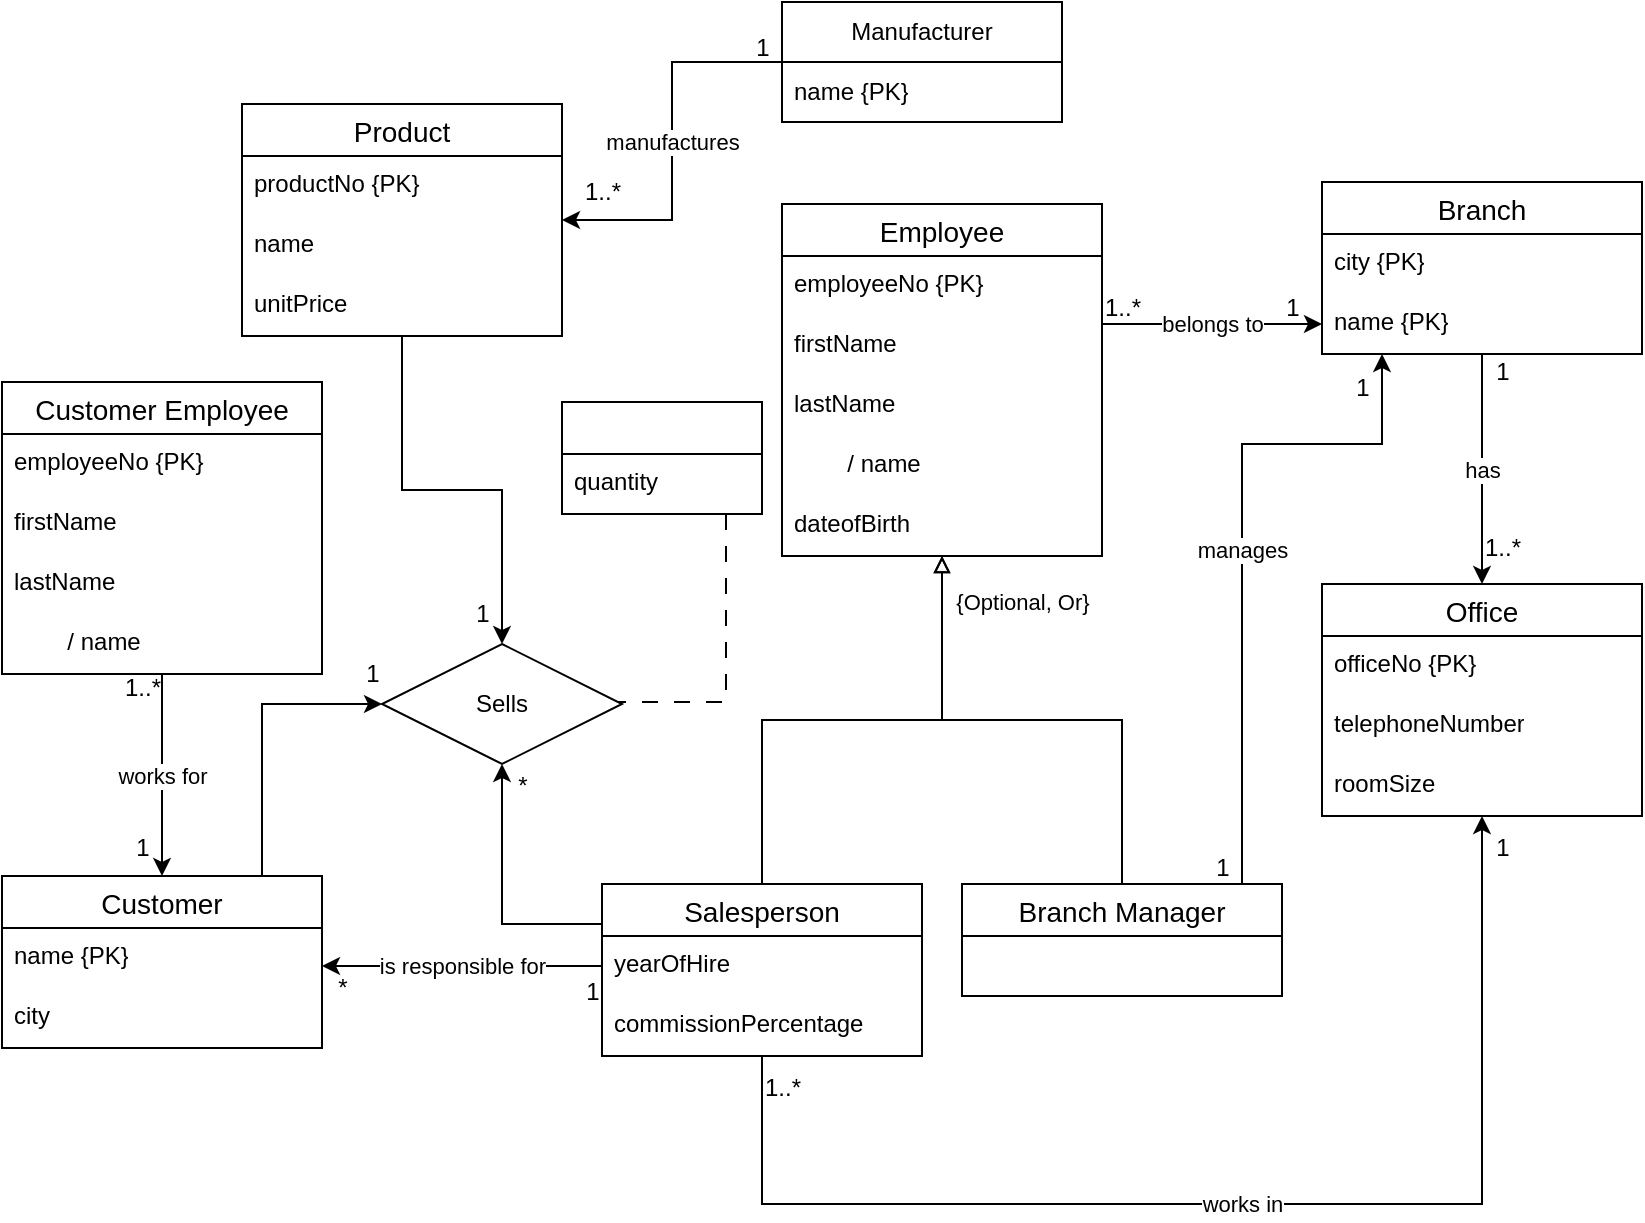 <mxfile version="24.8.6">
  <diagram id="R2lEEEUBdFMjLlhIrx00" name="Page-1">
    <mxGraphModel dx="679" dy="772" grid="1" gridSize="10" guides="1" tooltips="1" connect="1" arrows="1" fold="1" page="0" pageScale="1" pageWidth="850" pageHeight="1100" math="0" shadow="0" extFonts="Permanent Marker^https://fonts.googleapis.com/css?family=Permanent+Marker">
      <root>
        <mxCell id="0" />
        <mxCell id="1" parent="0" />
        <mxCell id="euC8J88ZWMYubrAlpnpI-62" value="has" style="edgeStyle=elbowEdgeStyle;rounded=0;orthogonalLoop=1;jettySize=auto;elbow=vertical;html=1;" parent="1" source="euC8J88ZWMYubrAlpnpI-3" target="euC8J88ZWMYubrAlpnpI-58" edge="1">
          <mxGeometry relative="1" as="geometry" />
        </mxCell>
        <mxCell id="euC8J88ZWMYubrAlpnpI-3" value="Branch" style="swimlane;fontStyle=0;childLayout=stackLayout;horizontal=1;startSize=26;horizontalStack=0;resizeParent=1;resizeParentMax=0;resizeLast=0;collapsible=1;marginBottom=0;align=center;fontSize=14;" parent="1" vertex="1">
          <mxGeometry x="670" y="40" width="160" height="86" as="geometry" />
        </mxCell>
        <mxCell id="euC8J88ZWMYubrAlpnpI-4" value="city {PK}" style="text;strokeColor=none;fillColor=none;spacingLeft=4;spacingRight=4;overflow=hidden;rotatable=0;points=[[0,0.5],[1,0.5]];portConstraint=eastwest;fontSize=12;whiteSpace=wrap;html=1;" parent="euC8J88ZWMYubrAlpnpI-3" vertex="1">
          <mxGeometry y="26" width="160" height="30" as="geometry" />
        </mxCell>
        <mxCell id="euC8J88ZWMYubrAlpnpI-6" value="name {PK}" style="text;strokeColor=none;fillColor=none;spacingLeft=4;spacingRight=4;overflow=hidden;rotatable=0;points=[[0,0.5],[1,0.5]];portConstraint=eastwest;fontSize=12;whiteSpace=wrap;html=1;" parent="euC8J88ZWMYubrAlpnpI-3" vertex="1">
          <mxGeometry y="56" width="160" height="30" as="geometry" />
        </mxCell>
        <mxCell id="euC8J88ZWMYubrAlpnpI-53" value="belongs to" style="edgeStyle=elbowEdgeStyle;rounded=0;orthogonalLoop=1;jettySize=auto;elbow=vertical;html=1;" parent="1" source="euC8J88ZWMYubrAlpnpI-20" target="euC8J88ZWMYubrAlpnpI-3" edge="1">
          <mxGeometry relative="1" as="geometry">
            <Array as="points">
              <mxPoint x="605" y="111" />
            </Array>
          </mxGeometry>
        </mxCell>
        <mxCell id="euC8J88ZWMYubrAlpnpI-20" value="Employee" style="swimlane;fontStyle=0;childLayout=stackLayout;horizontal=1;startSize=26;horizontalStack=0;resizeParent=1;resizeParentMax=0;resizeLast=0;collapsible=1;marginBottom=0;align=center;fontSize=14;" parent="1" vertex="1">
          <mxGeometry x="400" y="51" width="160" height="176" as="geometry" />
        </mxCell>
        <mxCell id="euC8J88ZWMYubrAlpnpI-64" value="employeeNo {PK}" style="text;strokeColor=none;fillColor=none;spacingLeft=4;spacingRight=4;overflow=hidden;rotatable=0;points=[[0,0.5],[1,0.5]];portConstraint=eastwest;fontSize=12;whiteSpace=wrap;html=1;" parent="euC8J88ZWMYubrAlpnpI-20" vertex="1">
          <mxGeometry y="26" width="160" height="30" as="geometry" />
        </mxCell>
        <mxCell id="euC8J88ZWMYubrAlpnpI-22" value="firstName" style="text;strokeColor=none;fillColor=none;spacingLeft=4;spacingRight=4;overflow=hidden;rotatable=0;points=[[0,0.5],[1,0.5]];portConstraint=eastwest;fontSize=12;whiteSpace=wrap;html=1;" parent="euC8J88ZWMYubrAlpnpI-20" vertex="1">
          <mxGeometry y="56" width="160" height="30" as="geometry" />
        </mxCell>
        <mxCell id="euC8J88ZWMYubrAlpnpI-23" value="lastName" style="text;strokeColor=none;fillColor=none;spacingLeft=4;spacingRight=4;overflow=hidden;rotatable=0;points=[[0,0.5],[1,0.5]];portConstraint=eastwest;fontSize=12;whiteSpace=wrap;html=1;" parent="euC8J88ZWMYubrAlpnpI-20" vertex="1">
          <mxGeometry y="86" width="160" height="30" as="geometry" />
        </mxCell>
        <mxCell id="euC8J88ZWMYubrAlpnpI-63" value="&lt;span style=&quot;white-space: pre;&quot;&gt;&#x9;&lt;/span&gt;/ name" style="text;strokeColor=none;fillColor=none;spacingLeft=4;spacingRight=4;overflow=hidden;rotatable=0;points=[[0,0.5],[1,0.5]];portConstraint=eastwest;fontSize=12;whiteSpace=wrap;html=1;" parent="euC8J88ZWMYubrAlpnpI-20" vertex="1">
          <mxGeometry y="116" width="160" height="30" as="geometry" />
        </mxCell>
        <mxCell id="euC8J88ZWMYubrAlpnpI-65" value="dateofBirth" style="text;strokeColor=none;fillColor=none;spacingLeft=4;spacingRight=4;overflow=hidden;rotatable=0;points=[[0,0.5],[1,0.5]];portConstraint=eastwest;fontSize=12;whiteSpace=wrap;html=1;" parent="euC8J88ZWMYubrAlpnpI-20" vertex="1">
          <mxGeometry y="146" width="160" height="30" as="geometry" />
        </mxCell>
        <mxCell id="euC8J88ZWMYubrAlpnpI-35" style="edgeStyle=orthogonalEdgeStyle;rounded=0;orthogonalLoop=1;jettySize=auto;html=1;endArrow=block;endFill=0;" parent="1" source="euC8J88ZWMYubrAlpnpI-24" target="euC8J88ZWMYubrAlpnpI-20" edge="1">
          <mxGeometry relative="1" as="geometry">
            <mxPoint x="450" y="381.0" as="targetPoint" />
          </mxGeometry>
        </mxCell>
        <mxCell id="Vvzqq9-5pMk_CkmVVHlE-1" value="manages" style="edgeStyle=orthogonalEdgeStyle;rounded=0;orthogonalLoop=1;jettySize=auto;html=1;" parent="1" source="euC8J88ZWMYubrAlpnpI-24" target="euC8J88ZWMYubrAlpnpI-3" edge="1">
          <mxGeometry relative="1" as="geometry">
            <Array as="points">
              <mxPoint x="630" y="171" />
              <mxPoint x="700" y="171" />
            </Array>
          </mxGeometry>
        </mxCell>
        <mxCell id="euC8J88ZWMYubrAlpnpI-24" value="Branch Manager" style="swimlane;fontStyle=0;childLayout=stackLayout;horizontal=1;startSize=26;horizontalStack=0;resizeParent=1;resizeParentMax=0;resizeLast=0;collapsible=1;marginBottom=0;align=center;fontSize=14;" parent="1" vertex="1">
          <mxGeometry x="490" y="391" width="160" height="56" as="geometry" />
        </mxCell>
        <mxCell id="euC8J88ZWMYubrAlpnpI-34" value="{Optional, Or}" style="edgeStyle=orthogonalEdgeStyle;rounded=0;orthogonalLoop=1;jettySize=auto;html=1;endArrow=block;endFill=0;" parent="1" source="euC8J88ZWMYubrAlpnpI-28" target="euC8J88ZWMYubrAlpnpI-20" edge="1">
          <mxGeometry x="0.818" y="-40" relative="1" as="geometry">
            <mxPoint x="450" y="381.0" as="targetPoint" />
            <mxPoint as="offset" />
          </mxGeometry>
        </mxCell>
        <mxCell id="euC8J88ZWMYubrAlpnpI-67" value="works in" style="edgeStyle=elbowEdgeStyle;rounded=0;orthogonalLoop=1;jettySize=auto;elbow=vertical;html=1;" parent="1" source="euC8J88ZWMYubrAlpnpI-28" target="euC8J88ZWMYubrAlpnpI-58" edge="1">
          <mxGeometry relative="1" as="geometry">
            <mxPoint x="440.0" y="507.0" as="sourcePoint" />
            <mxPoint x="750.0" y="387.0" as="targetPoint" />
            <Array as="points">
              <mxPoint x="750" y="551" />
            </Array>
          </mxGeometry>
        </mxCell>
        <mxCell id="euC8J88ZWMYubrAlpnpI-74" value="is responsible for" style="edgeStyle=elbowEdgeStyle;rounded=0;orthogonalLoop=1;jettySize=auto;elbow=vertical;html=1;" parent="1" source="euC8J88ZWMYubrAlpnpI-28" target="euC8J88ZWMYubrAlpnpI-70" edge="1">
          <mxGeometry relative="1" as="geometry" />
        </mxCell>
        <mxCell id="euC8J88ZWMYubrAlpnpI-91" style="edgeStyle=elbowEdgeStyle;rounded=0;orthogonalLoop=1;jettySize=auto;elbow=vertical;html=1;" parent="1" source="euC8J88ZWMYubrAlpnpI-28" target="euC8J88ZWMYubrAlpnpI-89" edge="1">
          <mxGeometry relative="1" as="geometry">
            <Array as="points">
              <mxPoint x="260" y="411" />
            </Array>
          </mxGeometry>
        </mxCell>
        <mxCell id="euC8J88ZWMYubrAlpnpI-28" value="Salesperson" style="swimlane;fontStyle=0;childLayout=stackLayout;horizontal=1;startSize=26;horizontalStack=0;resizeParent=1;resizeParentMax=0;resizeLast=0;collapsible=1;marginBottom=0;align=center;fontSize=14;" parent="1" vertex="1">
          <mxGeometry x="310" y="391" width="160" height="86" as="geometry" />
        </mxCell>
        <mxCell id="euC8J88ZWMYubrAlpnpI-30" value="yearOfHire" style="text;strokeColor=none;fillColor=none;spacingLeft=4;spacingRight=4;overflow=hidden;rotatable=0;points=[[0,0.5],[1,0.5]];portConstraint=eastwest;fontSize=12;whiteSpace=wrap;html=1;" parent="euC8J88ZWMYubrAlpnpI-28" vertex="1">
          <mxGeometry y="26" width="160" height="30" as="geometry" />
        </mxCell>
        <mxCell id="euC8J88ZWMYubrAlpnpI-31" value="commissionPercentage" style="text;strokeColor=none;fillColor=none;spacingLeft=4;spacingRight=4;overflow=hidden;rotatable=0;points=[[0,0.5],[1,0.5]];portConstraint=eastwest;fontSize=12;whiteSpace=wrap;html=1;" parent="euC8J88ZWMYubrAlpnpI-28" vertex="1">
          <mxGeometry y="56" width="160" height="30" as="geometry" />
        </mxCell>
        <mxCell id="euC8J88ZWMYubrAlpnpI-58" value="Office" style="swimlane;fontStyle=0;childLayout=stackLayout;horizontal=1;startSize=26;horizontalStack=0;resizeParent=1;resizeParentMax=0;resizeLast=0;collapsible=1;marginBottom=0;align=center;fontSize=14;" parent="1" vertex="1">
          <mxGeometry x="670" y="241" width="160" height="116" as="geometry" />
        </mxCell>
        <mxCell id="euC8J88ZWMYubrAlpnpI-59" value="officeNo {PK}" style="text;strokeColor=none;fillColor=none;spacingLeft=4;spacingRight=4;overflow=hidden;rotatable=0;points=[[0,0.5],[1,0.5]];portConstraint=eastwest;fontSize=12;whiteSpace=wrap;html=1;" parent="euC8J88ZWMYubrAlpnpI-58" vertex="1">
          <mxGeometry y="26" width="160" height="30" as="geometry" />
        </mxCell>
        <mxCell id="euC8J88ZWMYubrAlpnpI-60" value="telephoneNumber" style="text;strokeColor=none;fillColor=none;spacingLeft=4;spacingRight=4;overflow=hidden;rotatable=0;points=[[0,0.5],[1,0.5]];portConstraint=eastwest;fontSize=12;whiteSpace=wrap;html=1;" parent="euC8J88ZWMYubrAlpnpI-58" vertex="1">
          <mxGeometry y="56" width="160" height="30" as="geometry" />
        </mxCell>
        <mxCell id="euC8J88ZWMYubrAlpnpI-66" value="roomSize" style="text;strokeColor=none;fillColor=none;spacingLeft=4;spacingRight=4;overflow=hidden;rotatable=0;points=[[0,0.5],[1,0.5]];portConstraint=eastwest;fontSize=12;whiteSpace=wrap;html=1;" parent="euC8J88ZWMYubrAlpnpI-58" vertex="1">
          <mxGeometry y="86" width="160" height="30" as="geometry" />
        </mxCell>
        <mxCell id="SGbg-Hxvqbd924DOJlkf-22" style="edgeStyle=orthogonalEdgeStyle;rounded=0;orthogonalLoop=1;jettySize=auto;html=1;" edge="1" parent="1" source="euC8J88ZWMYubrAlpnpI-70" target="euC8J88ZWMYubrAlpnpI-89">
          <mxGeometry relative="1" as="geometry">
            <Array as="points">
              <mxPoint x="140" y="301" />
            </Array>
          </mxGeometry>
        </mxCell>
        <mxCell id="euC8J88ZWMYubrAlpnpI-70" value="Customer" style="swimlane;fontStyle=0;childLayout=stackLayout;horizontal=1;startSize=26;horizontalStack=0;resizeParent=1;resizeParentMax=0;resizeLast=0;collapsible=1;marginBottom=0;align=center;fontSize=14;" parent="1" vertex="1">
          <mxGeometry x="10" y="387" width="160" height="86" as="geometry" />
        </mxCell>
        <mxCell id="euC8J88ZWMYubrAlpnpI-72" value="name {PK}" style="text;strokeColor=none;fillColor=none;spacingLeft=4;spacingRight=4;overflow=hidden;rotatable=0;points=[[0,0.5],[1,0.5]];portConstraint=eastwest;fontSize=12;whiteSpace=wrap;html=1;" parent="euC8J88ZWMYubrAlpnpI-70" vertex="1">
          <mxGeometry y="26" width="160" height="30" as="geometry" />
        </mxCell>
        <mxCell id="euC8J88ZWMYubrAlpnpI-71" value="city" style="text;strokeColor=none;fillColor=none;spacingLeft=4;spacingRight=4;overflow=hidden;rotatable=0;points=[[0,0.5],[1,0.5]];portConstraint=eastwest;fontSize=12;whiteSpace=wrap;html=1;" parent="euC8J88ZWMYubrAlpnpI-70" vertex="1">
          <mxGeometry y="56" width="160" height="30" as="geometry" />
        </mxCell>
        <mxCell id="euC8J88ZWMYubrAlpnpI-80" value="works for" style="edgeStyle=elbowEdgeStyle;rounded=0;orthogonalLoop=1;jettySize=auto;elbow=vertical;html=1;" parent="1" source="euC8J88ZWMYubrAlpnpI-75" target="euC8J88ZWMYubrAlpnpI-70" edge="1">
          <mxGeometry relative="1" as="geometry" />
        </mxCell>
        <mxCell id="euC8J88ZWMYubrAlpnpI-75" value="Customer Employee" style="swimlane;fontStyle=0;childLayout=stackLayout;horizontal=1;startSize=26;horizontalStack=0;resizeParent=1;resizeParentMax=0;resizeLast=0;collapsible=1;marginBottom=0;align=center;fontSize=14;" parent="1" vertex="1">
          <mxGeometry x="10" y="140" width="160" height="146" as="geometry" />
        </mxCell>
        <mxCell id="euC8J88ZWMYubrAlpnpI-99" value="employeeNo {PK}" style="text;strokeColor=none;fillColor=none;spacingLeft=4;spacingRight=4;overflow=hidden;rotatable=0;points=[[0,0.5],[1,0.5]];portConstraint=eastwest;fontSize=12;whiteSpace=wrap;html=1;" parent="euC8J88ZWMYubrAlpnpI-75" vertex="1">
          <mxGeometry y="26" width="160" height="30" as="geometry" />
        </mxCell>
        <mxCell id="euC8J88ZWMYubrAlpnpI-81" value="firstName" style="text;strokeColor=none;fillColor=none;spacingLeft=4;spacingRight=4;overflow=hidden;rotatable=0;points=[[0,0.5],[1,0.5]];portConstraint=eastwest;fontSize=12;whiteSpace=wrap;html=1;" parent="euC8J88ZWMYubrAlpnpI-75" vertex="1">
          <mxGeometry y="56" width="160" height="30" as="geometry" />
        </mxCell>
        <mxCell id="euC8J88ZWMYubrAlpnpI-82" value="lastName" style="text;strokeColor=none;fillColor=none;spacingLeft=4;spacingRight=4;overflow=hidden;rotatable=0;points=[[0,0.5],[1,0.5]];portConstraint=eastwest;fontSize=12;whiteSpace=wrap;html=1;" parent="euC8J88ZWMYubrAlpnpI-75" vertex="1">
          <mxGeometry y="86" width="160" height="30" as="geometry" />
        </mxCell>
        <mxCell id="euC8J88ZWMYubrAlpnpI-83" value="&lt;span style=&quot;white-space: pre;&quot;&gt;&#x9;&lt;/span&gt;/ name" style="text;strokeColor=none;fillColor=none;spacingLeft=4;spacingRight=4;overflow=hidden;rotatable=0;points=[[0,0.5],[1,0.5]];portConstraint=eastwest;fontSize=12;whiteSpace=wrap;html=1;" parent="euC8J88ZWMYubrAlpnpI-75" vertex="1">
          <mxGeometry y="116" width="160" height="30" as="geometry" />
        </mxCell>
        <mxCell id="euC8J88ZWMYubrAlpnpI-90" style="edgeStyle=elbowEdgeStyle;rounded=0;orthogonalLoop=1;jettySize=auto;elbow=vertical;html=1;" parent="1" source="euC8J88ZWMYubrAlpnpI-84" target="euC8J88ZWMYubrAlpnpI-89" edge="1">
          <mxGeometry relative="1" as="geometry" />
        </mxCell>
        <mxCell id="euC8J88ZWMYubrAlpnpI-84" value="Product" style="swimlane;fontStyle=0;childLayout=stackLayout;horizontal=1;startSize=26;horizontalStack=0;resizeParent=1;resizeParentMax=0;resizeLast=0;collapsible=1;marginBottom=0;align=center;fontSize=14;" parent="1" vertex="1">
          <mxGeometry x="130" y="1" width="160" height="116" as="geometry" />
        </mxCell>
        <mxCell id="euC8J88ZWMYubrAlpnpI-85" value="productNo {PK}" style="text;strokeColor=none;fillColor=none;spacingLeft=4;spacingRight=4;overflow=hidden;rotatable=0;points=[[0,0.5],[1,0.5]];portConstraint=eastwest;fontSize=12;whiteSpace=wrap;html=1;" parent="euC8J88ZWMYubrAlpnpI-84" vertex="1">
          <mxGeometry y="26" width="160" height="30" as="geometry" />
        </mxCell>
        <mxCell id="euC8J88ZWMYubrAlpnpI-86" value="name" style="text;strokeColor=none;fillColor=none;spacingLeft=4;spacingRight=4;overflow=hidden;rotatable=0;points=[[0,0.5],[1,0.5]];portConstraint=eastwest;fontSize=12;whiteSpace=wrap;html=1;" parent="euC8J88ZWMYubrAlpnpI-84" vertex="1">
          <mxGeometry y="56" width="160" height="30" as="geometry" />
        </mxCell>
        <mxCell id="euC8J88ZWMYubrAlpnpI-87" value="unitPrice" style="text;strokeColor=none;fillColor=none;spacingLeft=4;spacingRight=4;overflow=hidden;rotatable=0;points=[[0,0.5],[1,0.5]];portConstraint=eastwest;fontSize=12;whiteSpace=wrap;html=1;" parent="euC8J88ZWMYubrAlpnpI-84" vertex="1">
          <mxGeometry y="86" width="160" height="30" as="geometry" />
        </mxCell>
        <mxCell id="euC8J88ZWMYubrAlpnpI-89" value="Sells" style="shape=rhombus;perimeter=rhombusPerimeter;whiteSpace=wrap;html=1;align=center;" parent="1" vertex="1">
          <mxGeometry x="200" y="271" width="120" height="60" as="geometry" />
        </mxCell>
        <mxCell id="euC8J88ZWMYubrAlpnpI-98" style="edgeStyle=elbowEdgeStyle;rounded=0;orthogonalLoop=1;jettySize=auto;elbow=vertical;html=1;dashed=1;dashPattern=8 8;endArrow=none;endFill=0;startArrow=none;startFill=0;" parent="1" source="euC8J88ZWMYubrAlpnpI-93" target="euC8J88ZWMYubrAlpnpI-89" edge="1">
          <mxGeometry relative="1" as="geometry">
            <mxPoint x="372" y="206" as="sourcePoint" />
            <mxPoint x="360.0" y="300" as="targetPoint" />
            <Array as="points">
              <mxPoint x="372" y="300" />
            </Array>
          </mxGeometry>
        </mxCell>
        <mxCell id="euC8J88ZWMYubrAlpnpI-93" value="" style="swimlane;fontStyle=0;childLayout=stackLayout;horizontal=1;startSize=26;horizontalStack=0;resizeParent=1;resizeParentMax=0;resizeLast=0;collapsible=1;marginBottom=0;align=center;fontSize=14;" parent="1" vertex="1">
          <mxGeometry x="290" y="150" width="100" height="56" as="geometry" />
        </mxCell>
        <mxCell id="euC8J88ZWMYubrAlpnpI-94" value="quantity" style="text;strokeColor=none;fillColor=none;spacingLeft=4;spacingRight=4;overflow=hidden;rotatable=0;points=[[0,0.5],[1,0.5]];portConstraint=eastwest;fontSize=12;whiteSpace=wrap;html=1;" parent="euC8J88ZWMYubrAlpnpI-93" vertex="1">
          <mxGeometry y="26" width="100" height="30" as="geometry" />
        </mxCell>
        <mxCell id="SGbg-Hxvqbd924DOJlkf-7" value="manufactures" style="edgeStyle=orthogonalEdgeStyle;rounded=0;orthogonalLoop=1;jettySize=auto;html=1;" edge="1" parent="1" source="SGbg-Hxvqbd924DOJlkf-2" target="euC8J88ZWMYubrAlpnpI-84">
          <mxGeometry relative="1" as="geometry" />
        </mxCell>
        <mxCell id="SGbg-Hxvqbd924DOJlkf-2" value="Manufacturer" style="swimlane;fontStyle=0;childLayout=stackLayout;horizontal=1;startSize=30;horizontalStack=0;resizeParent=1;resizeParentMax=0;resizeLast=0;collapsible=1;marginBottom=0;whiteSpace=wrap;html=1;" vertex="1" parent="1">
          <mxGeometry x="400" y="-50" width="140" height="60" as="geometry" />
        </mxCell>
        <mxCell id="SGbg-Hxvqbd924DOJlkf-3" value="name {PK}" style="text;strokeColor=none;fillColor=none;align=left;verticalAlign=middle;spacingLeft=4;spacingRight=4;overflow=hidden;points=[[0,0.5],[1,0.5]];portConstraint=eastwest;rotatable=0;whiteSpace=wrap;html=1;" vertex="1" parent="SGbg-Hxvqbd924DOJlkf-2">
          <mxGeometry y="30" width="140" height="30" as="geometry" />
        </mxCell>
        <mxCell id="SGbg-Hxvqbd924DOJlkf-8" value="1" style="text;html=1;align=center;verticalAlign=middle;resizable=0;points=[];autosize=1;strokeColor=none;fillColor=none;" vertex="1" parent="1">
          <mxGeometry x="375" y="-42" width="30" height="30" as="geometry" />
        </mxCell>
        <mxCell id="SGbg-Hxvqbd924DOJlkf-9" value="1..*" style="text;html=1;align=center;verticalAlign=middle;resizable=0;points=[];autosize=1;strokeColor=none;fillColor=none;" vertex="1" parent="1">
          <mxGeometry x="290" y="30" width="40" height="30" as="geometry" />
        </mxCell>
        <mxCell id="SGbg-Hxvqbd924DOJlkf-10" value="1..*" style="text;html=1;align=center;verticalAlign=middle;resizable=0;points=[];autosize=1;strokeColor=none;fillColor=none;" vertex="1" parent="1">
          <mxGeometry x="550" y="88" width="40" height="30" as="geometry" />
        </mxCell>
        <mxCell id="SGbg-Hxvqbd924DOJlkf-11" value="1" style="text;html=1;align=center;verticalAlign=middle;resizable=0;points=[];autosize=1;strokeColor=none;fillColor=none;" vertex="1" parent="1">
          <mxGeometry x="640" y="88" width="30" height="30" as="geometry" />
        </mxCell>
        <mxCell id="SGbg-Hxvqbd924DOJlkf-12" value="1" style="text;html=1;align=center;verticalAlign=middle;resizable=0;points=[];autosize=1;strokeColor=none;fillColor=none;" vertex="1" parent="1">
          <mxGeometry x="675" y="128" width="30" height="30" as="geometry" />
        </mxCell>
        <mxCell id="SGbg-Hxvqbd924DOJlkf-13" value="1" style="text;html=1;align=center;verticalAlign=middle;resizable=0;points=[];autosize=1;strokeColor=none;fillColor=none;" vertex="1" parent="1">
          <mxGeometry x="605" y="368" width="30" height="30" as="geometry" />
        </mxCell>
        <mxCell id="SGbg-Hxvqbd924DOJlkf-14" value="1" style="text;html=1;align=center;verticalAlign=middle;resizable=0;points=[];autosize=1;strokeColor=none;fillColor=none;" vertex="1" parent="1">
          <mxGeometry x="745" y="120" width="30" height="30" as="geometry" />
        </mxCell>
        <mxCell id="SGbg-Hxvqbd924DOJlkf-15" value="1..*" style="text;html=1;align=center;verticalAlign=middle;resizable=0;points=[];autosize=1;strokeColor=none;fillColor=none;" vertex="1" parent="1">
          <mxGeometry x="740" y="208" width="40" height="30" as="geometry" />
        </mxCell>
        <mxCell id="SGbg-Hxvqbd924DOJlkf-16" value="1" style="text;html=1;align=center;verticalAlign=middle;resizable=0;points=[];autosize=1;strokeColor=none;fillColor=none;" vertex="1" parent="1">
          <mxGeometry x="745" y="358" width="30" height="30" as="geometry" />
        </mxCell>
        <mxCell id="SGbg-Hxvqbd924DOJlkf-17" value="1..*" style="text;html=1;align=center;verticalAlign=middle;resizable=0;points=[];autosize=1;strokeColor=none;fillColor=none;" vertex="1" parent="1">
          <mxGeometry x="380" y="478" width="40" height="30" as="geometry" />
        </mxCell>
        <mxCell id="SGbg-Hxvqbd924DOJlkf-18" value="1" style="text;html=1;align=center;verticalAlign=middle;resizable=0;points=[];autosize=1;strokeColor=none;fillColor=none;" vertex="1" parent="1">
          <mxGeometry x="290" y="430" width="30" height="30" as="geometry" />
        </mxCell>
        <mxCell id="SGbg-Hxvqbd924DOJlkf-19" value="*" style="text;html=1;align=center;verticalAlign=middle;resizable=0;points=[];autosize=1;strokeColor=none;fillColor=none;" vertex="1" parent="1">
          <mxGeometry x="165" y="428" width="30" height="30" as="geometry" />
        </mxCell>
        <mxCell id="SGbg-Hxvqbd924DOJlkf-20" value="1" style="text;html=1;align=center;verticalAlign=middle;resizable=0;points=[];autosize=1;strokeColor=none;fillColor=none;" vertex="1" parent="1">
          <mxGeometry x="65" y="358" width="30" height="30" as="geometry" />
        </mxCell>
        <mxCell id="SGbg-Hxvqbd924DOJlkf-21" value="1..*" style="text;html=1;align=center;verticalAlign=middle;resizable=0;points=[];autosize=1;strokeColor=none;fillColor=none;" vertex="1" parent="1">
          <mxGeometry x="60" y="278" width="40" height="30" as="geometry" />
        </mxCell>
        <mxCell id="SGbg-Hxvqbd924DOJlkf-23" value="*" style="text;html=1;align=center;verticalAlign=middle;resizable=0;points=[];autosize=1;strokeColor=none;fillColor=none;" vertex="1" parent="1">
          <mxGeometry x="255" y="327" width="30" height="30" as="geometry" />
        </mxCell>
        <mxCell id="SGbg-Hxvqbd924DOJlkf-24" value="1" style="text;html=1;align=center;verticalAlign=middle;resizable=0;points=[];autosize=1;strokeColor=none;fillColor=none;" vertex="1" parent="1">
          <mxGeometry x="180" y="271" width="30" height="30" as="geometry" />
        </mxCell>
        <mxCell id="SGbg-Hxvqbd924DOJlkf-25" value="1" style="text;html=1;align=center;verticalAlign=middle;resizable=0;points=[];autosize=1;strokeColor=none;fillColor=none;" vertex="1" parent="1">
          <mxGeometry x="235" y="241" width="30" height="30" as="geometry" />
        </mxCell>
      </root>
    </mxGraphModel>
  </diagram>
</mxfile>

